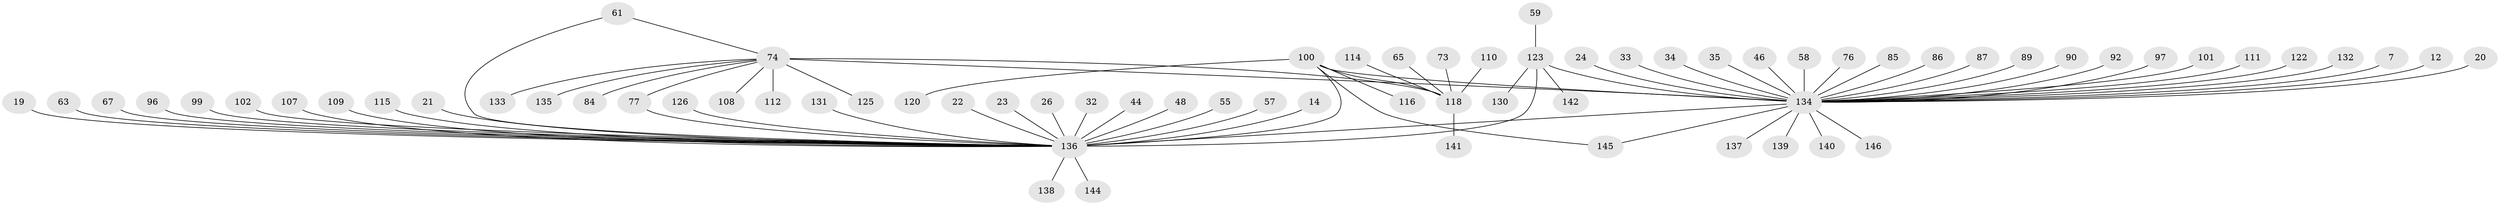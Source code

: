 // original degree distribution, {25: 0.00684931506849315, 35: 0.00684931506849315, 7: 0.02054794520547945, 1: 0.6438356164383562, 6: 0.0273972602739726, 8: 0.00684931506849315, 4: 0.0547945205479452, 2: 0.15753424657534246, 5: 0.02054794520547945, 11: 0.00684931506849315, 3: 0.04794520547945205}
// Generated by graph-tools (version 1.1) at 2025/47/03/09/25 04:47:51]
// undirected, 73 vertices, 78 edges
graph export_dot {
graph [start="1"]
  node [color=gray90,style=filled];
  7;
  12;
  14;
  19;
  20;
  21;
  22;
  23;
  24;
  26;
  32;
  33 [super="+13"];
  34;
  35 [super="+31"];
  44;
  46;
  48;
  55;
  57;
  58;
  59;
  61 [super="+53"];
  63;
  65;
  67;
  73 [super="+51"];
  74 [super="+62+25+66"];
  76;
  77;
  84;
  85;
  86;
  87;
  89 [super="+17+28+39+45"];
  90;
  92;
  96;
  97;
  99;
  100 [super="+30+68+95"];
  101;
  102;
  107;
  108;
  109 [super="+103"];
  110;
  111;
  112 [super="+81"];
  114;
  115;
  116;
  118 [super="+37+113"];
  120 [super="+104+119"];
  122 [super="+121"];
  123 [super="+64+52"];
  125;
  126;
  130 [super="+75"];
  131;
  132;
  133;
  134 [super="+49+79+128"];
  135;
  136 [super="+127+1+50"];
  137;
  138 [super="+80"];
  139;
  140;
  141;
  142;
  144;
  145 [super="+5+11+54+82+70+29+72+83+88+105+106+129+143"];
  146;
  7 -- 134;
  12 -- 134;
  14 -- 136;
  19 -- 136;
  20 -- 134;
  21 -- 136;
  22 -- 136;
  23 -- 136;
  24 -- 134;
  26 -- 136;
  32 -- 136;
  33 -- 134;
  34 -- 134;
  35 -- 134;
  44 -- 136;
  46 -- 134;
  48 -- 136;
  55 -- 136;
  57 -- 136;
  58 -- 134;
  59 -- 123;
  61 -- 136;
  61 -- 74;
  63 -- 136;
  65 -- 118;
  67 -- 136;
  73 -- 118;
  74 -- 118 [weight=3];
  74 -- 108;
  74 -- 77;
  74 -- 133;
  74 -- 135;
  74 -- 84;
  74 -- 125;
  74 -- 112;
  74 -- 134 [weight=2];
  76 -- 134;
  77 -- 136;
  85 -- 134;
  86 -- 134;
  87 -- 134;
  89 -- 134;
  90 -- 134;
  92 -- 134;
  96 -- 136;
  97 -- 134;
  99 -- 136;
  100 -- 134;
  100 -- 136 [weight=2];
  100 -- 145;
  100 -- 116;
  100 -- 118;
  100 -- 120;
  101 -- 134;
  102 -- 136;
  107 -- 136;
  109 -- 136;
  110 -- 118;
  111 -- 134;
  114 -- 118;
  115 -- 136;
  118 -- 141;
  122 -- 134;
  123 -- 142;
  123 -- 136 [weight=4];
  123 -- 130;
  123 -- 134;
  126 -- 136;
  131 -- 136;
  132 -- 134;
  134 -- 136 [weight=5];
  134 -- 137;
  134 -- 139;
  134 -- 140;
  134 -- 145;
  134 -- 146;
  136 -- 138;
  136 -- 144;
}
